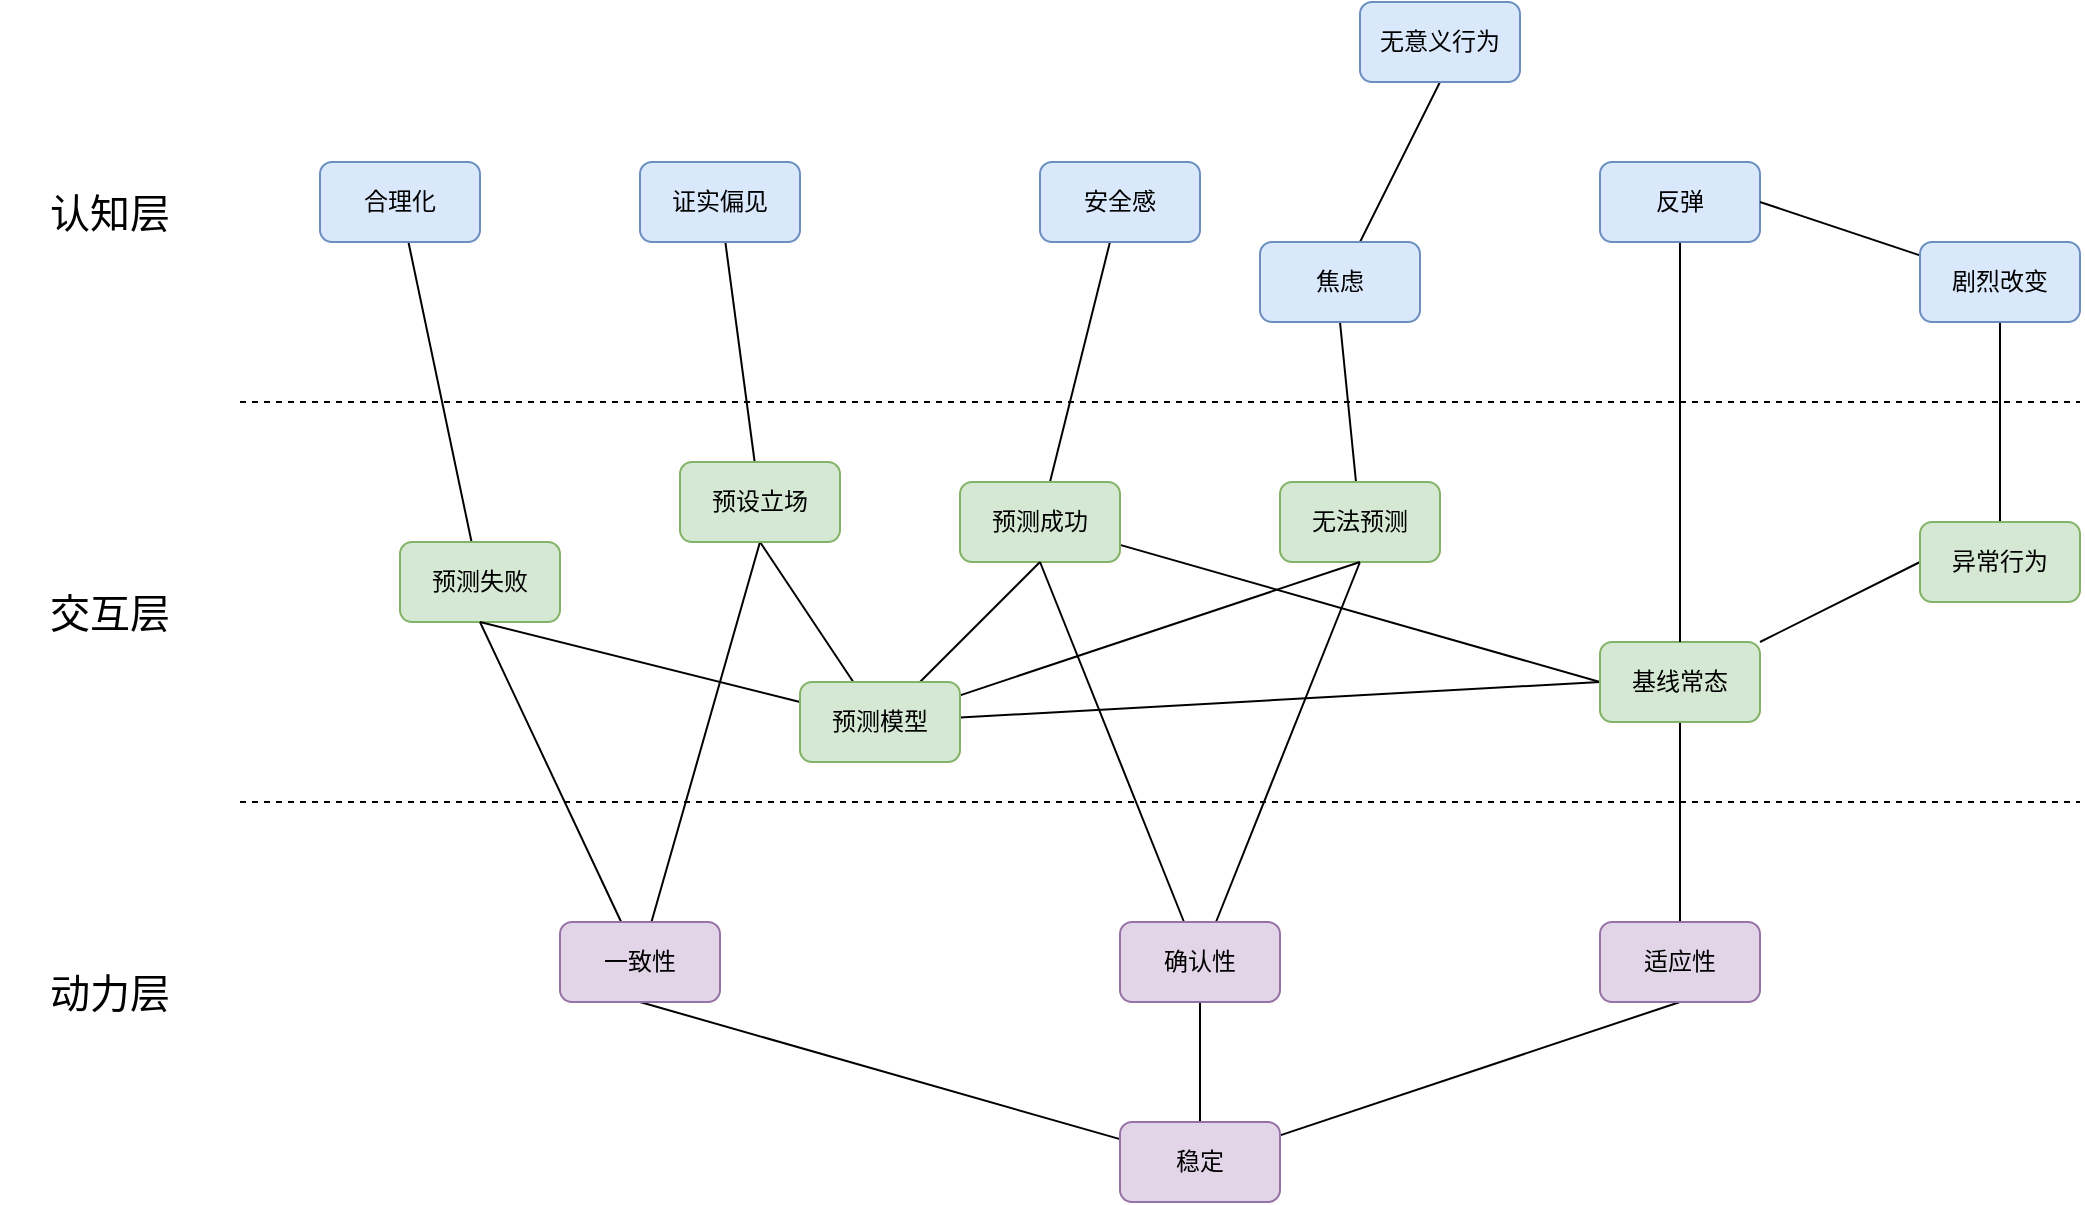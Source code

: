 <mxfile version="23.0.2" type="github">
  <diagram name="第 1 页" id="I1a-TC9XpGuG2HYQnvKg">
    <mxGraphModel dx="1434" dy="746" grid="1" gridSize="10" guides="1" tooltips="1" connect="1" arrows="1" fold="1" page="1" pageScale="1" pageWidth="827" pageHeight="1169" math="0" shadow="0">
      <root>
        <mxCell id="0" />
        <mxCell id="1" parent="0" />
        <mxCell id="13WK7-72i8bH88c6Hy8R-1" value="" style="endArrow=none;dashed=1;html=1;rounded=0;" edge="1" parent="1">
          <mxGeometry width="50" height="50" relative="1" as="geometry">
            <mxPoint x="160" y="440" as="sourcePoint" />
            <mxPoint x="1080" y="440" as="targetPoint" />
          </mxGeometry>
        </mxCell>
        <mxCell id="13WK7-72i8bH88c6Hy8R-2" value="" style="endArrow=none;dashed=1;html=1;rounded=0;" edge="1" parent="1">
          <mxGeometry width="50" height="50" relative="1" as="geometry">
            <mxPoint x="160" y="640" as="sourcePoint" />
            <mxPoint x="1080" y="640" as="targetPoint" />
          </mxGeometry>
        </mxCell>
        <mxCell id="13WK7-72i8bH88c6Hy8R-3" value="认知层" style="text;html=1;strokeColor=none;fillColor=none;align=center;verticalAlign=middle;whiteSpace=wrap;rounded=0;fontSize=20;" vertex="1" parent="1">
          <mxGeometry x="40" y="330" width="110" height="30" as="geometry" />
        </mxCell>
        <mxCell id="13WK7-72i8bH88c6Hy8R-4" value="交互层" style="text;html=1;strokeColor=none;fillColor=none;align=center;verticalAlign=middle;whiteSpace=wrap;rounded=0;fontSize=20;" vertex="1" parent="1">
          <mxGeometry x="40" y="530" width="110" height="30" as="geometry" />
        </mxCell>
        <mxCell id="13WK7-72i8bH88c6Hy8R-5" value="动力层" style="text;html=1;strokeColor=none;fillColor=none;align=center;verticalAlign=middle;whiteSpace=wrap;rounded=0;fontSize=20;" vertex="1" parent="1">
          <mxGeometry x="40" y="720" width="110" height="30" as="geometry" />
        </mxCell>
        <mxCell id="13WK7-72i8bH88c6Hy8R-50" style="edgeStyle=none;shape=connector;rounded=0;orthogonalLoop=1;jettySize=auto;html=1;labelBackgroundColor=default;strokeColor=default;align=center;verticalAlign=middle;fontFamily=Helvetica;fontSize=11;fontColor=default;endArrow=none;endFill=0;" edge="1" parent="1" source="13WK7-72i8bH88c6Hy8R-11" target="13WK7-72i8bH88c6Hy8R-19">
          <mxGeometry relative="1" as="geometry" />
        </mxCell>
        <mxCell id="13WK7-72i8bH88c6Hy8R-70" style="edgeStyle=none;shape=connector;rounded=0;orthogonalLoop=1;jettySize=auto;html=1;entryX=0;entryY=0.5;entryDx=0;entryDy=0;labelBackgroundColor=default;strokeColor=default;align=center;verticalAlign=middle;fontFamily=Helvetica;fontSize=11;fontColor=default;endArrow=none;endFill=0;" edge="1" parent="1" source="13WK7-72i8bH88c6Hy8R-11" target="13WK7-72i8bH88c6Hy8R-69">
          <mxGeometry relative="1" as="geometry" />
        </mxCell>
        <mxCell id="13WK7-72i8bH88c6Hy8R-11" value="预测成功" style="rounded=1;whiteSpace=wrap;html=1;fillColor=#d5e8d4;strokeColor=#82b366;" vertex="1" parent="1">
          <mxGeometry x="520" y="480" width="80" height="40" as="geometry" />
        </mxCell>
        <mxCell id="13WK7-72i8bH88c6Hy8R-63" style="edgeStyle=none;shape=connector;rounded=0;orthogonalLoop=1;jettySize=auto;html=1;labelBackgroundColor=default;strokeColor=default;align=center;verticalAlign=middle;fontFamily=Helvetica;fontSize=11;fontColor=default;endArrow=none;endFill=0;" edge="1" parent="1" source="13WK7-72i8bH88c6Hy8R-18" target="13WK7-72i8bH88c6Hy8R-62">
          <mxGeometry relative="1" as="geometry" />
        </mxCell>
        <mxCell id="13WK7-72i8bH88c6Hy8R-18" value="预测失败" style="rounded=1;whiteSpace=wrap;html=1;fillColor=#d5e8d4;strokeColor=#82b366;" vertex="1" parent="1">
          <mxGeometry x="240" y="510" width="80" height="40" as="geometry" />
        </mxCell>
        <mxCell id="13WK7-72i8bH88c6Hy8R-19" value="安全感" style="rounded=1;whiteSpace=wrap;html=1;fillColor=#dae8fc;strokeColor=#6c8ebf;" vertex="1" parent="1">
          <mxGeometry x="560" y="320" width="80" height="40" as="geometry" />
        </mxCell>
        <mxCell id="13WK7-72i8bH88c6Hy8R-47" style="rounded=0;orthogonalLoop=1;jettySize=auto;html=1;entryX=0.5;entryY=1;entryDx=0;entryDy=0;endArrow=none;endFill=0;" edge="1" parent="1" source="13WK7-72i8bH88c6Hy8R-37" target="13WK7-72i8bH88c6Hy8R-44">
          <mxGeometry relative="1" as="geometry" />
        </mxCell>
        <mxCell id="13WK7-72i8bH88c6Hy8R-48" style="edgeStyle=none;shape=connector;rounded=0;orthogonalLoop=1;jettySize=auto;html=1;labelBackgroundColor=default;strokeColor=default;align=center;verticalAlign=middle;fontFamily=Helvetica;fontSize=11;fontColor=default;endArrow=none;endFill=0;" edge="1" parent="1" source="13WK7-72i8bH88c6Hy8R-37" target="13WK7-72i8bH88c6Hy8R-43">
          <mxGeometry relative="1" as="geometry" />
        </mxCell>
        <mxCell id="13WK7-72i8bH88c6Hy8R-49" style="edgeStyle=none;shape=connector;rounded=0;orthogonalLoop=1;jettySize=auto;html=1;entryX=0.5;entryY=1;entryDx=0;entryDy=0;labelBackgroundColor=default;strokeColor=default;align=center;verticalAlign=middle;fontFamily=Helvetica;fontSize=11;fontColor=default;endArrow=none;endFill=0;" edge="1" parent="1" source="13WK7-72i8bH88c6Hy8R-37" target="13WK7-72i8bH88c6Hy8R-46">
          <mxGeometry relative="1" as="geometry" />
        </mxCell>
        <mxCell id="13WK7-72i8bH88c6Hy8R-37" value="稳定" style="rounded=1;whiteSpace=wrap;html=1;fillColor=#e1d5e7;strokeColor=#9673a6;" vertex="1" parent="1">
          <mxGeometry x="600" y="800" width="80" height="40" as="geometry" />
        </mxCell>
        <mxCell id="13WK7-72i8bH88c6Hy8R-52" style="edgeStyle=none;shape=connector;rounded=0;orthogonalLoop=1;jettySize=auto;html=1;entryX=0.5;entryY=1;entryDx=0;entryDy=0;labelBackgroundColor=default;strokeColor=default;align=center;verticalAlign=middle;fontFamily=Helvetica;fontSize=11;fontColor=default;endArrow=none;endFill=0;" edge="1" parent="1" source="13WK7-72i8bH88c6Hy8R-43" target="13WK7-72i8bH88c6Hy8R-11">
          <mxGeometry relative="1" as="geometry" />
        </mxCell>
        <mxCell id="13WK7-72i8bH88c6Hy8R-54" style="edgeStyle=none;shape=connector;rounded=0;orthogonalLoop=1;jettySize=auto;html=1;entryX=0.5;entryY=1;entryDx=0;entryDy=0;labelBackgroundColor=default;strokeColor=default;align=center;verticalAlign=middle;fontFamily=Helvetica;fontSize=11;fontColor=default;endArrow=none;endFill=0;" edge="1" parent="1" source="13WK7-72i8bH88c6Hy8R-43" target="13WK7-72i8bH88c6Hy8R-53">
          <mxGeometry relative="1" as="geometry" />
        </mxCell>
        <mxCell id="13WK7-72i8bH88c6Hy8R-43" value="确认性" style="rounded=1;whiteSpace=wrap;html=1;fillColor=#e1d5e7;strokeColor=#9673a6;" vertex="1" parent="1">
          <mxGeometry x="600" y="700" width="80" height="40" as="geometry" />
        </mxCell>
        <mxCell id="13WK7-72i8bH88c6Hy8R-61" style="edgeStyle=none;shape=connector;rounded=0;orthogonalLoop=1;jettySize=auto;html=1;entryX=0.5;entryY=1;entryDx=0;entryDy=0;labelBackgroundColor=default;strokeColor=default;align=center;verticalAlign=middle;fontFamily=Helvetica;fontSize=11;fontColor=default;endArrow=none;endFill=0;" edge="1" parent="1" source="13WK7-72i8bH88c6Hy8R-44" target="13WK7-72i8bH88c6Hy8R-18">
          <mxGeometry relative="1" as="geometry" />
        </mxCell>
        <mxCell id="13WK7-72i8bH88c6Hy8R-68" style="edgeStyle=none;shape=connector;rounded=0;orthogonalLoop=1;jettySize=auto;html=1;entryX=0.5;entryY=1;entryDx=0;entryDy=0;labelBackgroundColor=default;strokeColor=default;align=center;verticalAlign=middle;fontFamily=Helvetica;fontSize=11;fontColor=default;endArrow=none;endFill=0;" edge="1" parent="1" source="13WK7-72i8bH88c6Hy8R-44" target="13WK7-72i8bH88c6Hy8R-64">
          <mxGeometry relative="1" as="geometry" />
        </mxCell>
        <mxCell id="13WK7-72i8bH88c6Hy8R-44" value="一致性" style="rounded=1;whiteSpace=wrap;html=1;fillColor=#e1d5e7;strokeColor=#9673a6;" vertex="1" parent="1">
          <mxGeometry x="320" y="700" width="80" height="40" as="geometry" />
        </mxCell>
        <mxCell id="13WK7-72i8bH88c6Hy8R-72" style="edgeStyle=none;shape=connector;rounded=0;orthogonalLoop=1;jettySize=auto;html=1;entryX=0.5;entryY=1;entryDx=0;entryDy=0;labelBackgroundColor=default;strokeColor=default;align=center;verticalAlign=middle;fontFamily=Helvetica;fontSize=11;fontColor=default;endArrow=none;endFill=0;" edge="1" parent="1" source="13WK7-72i8bH88c6Hy8R-46" target="13WK7-72i8bH88c6Hy8R-69">
          <mxGeometry relative="1" as="geometry" />
        </mxCell>
        <mxCell id="13WK7-72i8bH88c6Hy8R-46" value="适应性" style="rounded=1;whiteSpace=wrap;html=1;fillColor=#e1d5e7;strokeColor=#9673a6;" vertex="1" parent="1">
          <mxGeometry x="840" y="700" width="80" height="40" as="geometry" />
        </mxCell>
        <mxCell id="13WK7-72i8bH88c6Hy8R-56" style="edgeStyle=none;shape=connector;rounded=0;orthogonalLoop=1;jettySize=auto;html=1;entryX=0.5;entryY=1;entryDx=0;entryDy=0;labelBackgroundColor=default;strokeColor=default;align=center;verticalAlign=middle;fontFamily=Helvetica;fontSize=11;fontColor=default;endArrow=none;endFill=0;" edge="1" parent="1" source="13WK7-72i8bH88c6Hy8R-53" target="13WK7-72i8bH88c6Hy8R-55">
          <mxGeometry relative="1" as="geometry" />
        </mxCell>
        <mxCell id="13WK7-72i8bH88c6Hy8R-53" value="无法预测" style="rounded=1;whiteSpace=wrap;html=1;fillColor=#d5e8d4;strokeColor=#82b366;" vertex="1" parent="1">
          <mxGeometry x="680" y="480" width="80" height="40" as="geometry" />
        </mxCell>
        <mxCell id="13WK7-72i8bH88c6Hy8R-83" style="edgeStyle=none;shape=connector;rounded=0;orthogonalLoop=1;jettySize=auto;html=1;entryX=0.5;entryY=1;entryDx=0;entryDy=0;labelBackgroundColor=default;strokeColor=default;align=center;verticalAlign=middle;fontFamily=Helvetica;fontSize=11;fontColor=default;endArrow=none;endFill=0;" edge="1" parent="1" source="13WK7-72i8bH88c6Hy8R-55" target="13WK7-72i8bH88c6Hy8R-82">
          <mxGeometry relative="1" as="geometry" />
        </mxCell>
        <mxCell id="13WK7-72i8bH88c6Hy8R-55" value="焦虑" style="rounded=1;whiteSpace=wrap;html=1;fillColor=#dae8fc;strokeColor=#6c8ebf;" vertex="1" parent="1">
          <mxGeometry x="670" y="360" width="80" height="40" as="geometry" />
        </mxCell>
        <mxCell id="13WK7-72i8bH88c6Hy8R-58" style="edgeStyle=none;shape=connector;rounded=0;orthogonalLoop=1;jettySize=auto;html=1;entryX=0.5;entryY=1;entryDx=0;entryDy=0;labelBackgroundColor=default;strokeColor=default;align=center;verticalAlign=middle;fontFamily=Helvetica;fontSize=11;fontColor=default;endArrow=none;endFill=0;" edge="1" parent="1" source="13WK7-72i8bH88c6Hy8R-57" target="13WK7-72i8bH88c6Hy8R-18">
          <mxGeometry relative="1" as="geometry" />
        </mxCell>
        <mxCell id="13WK7-72i8bH88c6Hy8R-59" style="edgeStyle=none;shape=connector;rounded=0;orthogonalLoop=1;jettySize=auto;html=1;entryX=0.5;entryY=1;entryDx=0;entryDy=0;labelBackgroundColor=default;strokeColor=default;align=center;verticalAlign=middle;fontFamily=Helvetica;fontSize=11;fontColor=default;endArrow=none;endFill=0;" edge="1" parent="1" source="13WK7-72i8bH88c6Hy8R-57" target="13WK7-72i8bH88c6Hy8R-11">
          <mxGeometry relative="1" as="geometry" />
        </mxCell>
        <mxCell id="13WK7-72i8bH88c6Hy8R-60" style="edgeStyle=none;shape=connector;rounded=0;orthogonalLoop=1;jettySize=auto;html=1;entryX=0.5;entryY=1;entryDx=0;entryDy=0;labelBackgroundColor=default;strokeColor=default;align=center;verticalAlign=middle;fontFamily=Helvetica;fontSize=11;fontColor=default;endArrow=none;endFill=0;" edge="1" parent="1" source="13WK7-72i8bH88c6Hy8R-57" target="13WK7-72i8bH88c6Hy8R-53">
          <mxGeometry relative="1" as="geometry" />
        </mxCell>
        <mxCell id="13WK7-72i8bH88c6Hy8R-65" style="edgeStyle=none;shape=connector;rounded=0;orthogonalLoop=1;jettySize=auto;html=1;entryX=0.5;entryY=1;entryDx=0;entryDy=0;labelBackgroundColor=default;strokeColor=default;align=center;verticalAlign=middle;fontFamily=Helvetica;fontSize=11;fontColor=default;endArrow=none;endFill=0;" edge="1" parent="1" source="13WK7-72i8bH88c6Hy8R-57" target="13WK7-72i8bH88c6Hy8R-64">
          <mxGeometry relative="1" as="geometry" />
        </mxCell>
        <mxCell id="13WK7-72i8bH88c6Hy8R-71" style="edgeStyle=none;shape=connector;rounded=0;orthogonalLoop=1;jettySize=auto;html=1;entryX=0;entryY=0.5;entryDx=0;entryDy=0;labelBackgroundColor=default;strokeColor=default;align=center;verticalAlign=middle;fontFamily=Helvetica;fontSize=11;fontColor=default;endArrow=none;endFill=0;" edge="1" parent="1" source="13WK7-72i8bH88c6Hy8R-57" target="13WK7-72i8bH88c6Hy8R-69">
          <mxGeometry relative="1" as="geometry" />
        </mxCell>
        <mxCell id="13WK7-72i8bH88c6Hy8R-57" value="预测模型" style="rounded=1;whiteSpace=wrap;html=1;fillColor=#d5e8d4;strokeColor=#82b366;" vertex="1" parent="1">
          <mxGeometry x="440" y="580" width="80" height="40" as="geometry" />
        </mxCell>
        <mxCell id="13WK7-72i8bH88c6Hy8R-62" value="合理化" style="rounded=1;whiteSpace=wrap;html=1;fillColor=#dae8fc;strokeColor=#6c8ebf;" vertex="1" parent="1">
          <mxGeometry x="200" y="320" width="80" height="40" as="geometry" />
        </mxCell>
        <mxCell id="13WK7-72i8bH88c6Hy8R-67" style="edgeStyle=none;shape=connector;rounded=0;orthogonalLoop=1;jettySize=auto;html=1;labelBackgroundColor=default;strokeColor=default;align=center;verticalAlign=middle;fontFamily=Helvetica;fontSize=11;fontColor=default;endArrow=none;endFill=0;" edge="1" parent="1" source="13WK7-72i8bH88c6Hy8R-64" target="13WK7-72i8bH88c6Hy8R-66">
          <mxGeometry relative="1" as="geometry" />
        </mxCell>
        <mxCell id="13WK7-72i8bH88c6Hy8R-64" value="预设立场" style="rounded=1;whiteSpace=wrap;html=1;fillColor=#d5e8d4;strokeColor=#82b366;" vertex="1" parent="1">
          <mxGeometry x="380" y="470" width="80" height="40" as="geometry" />
        </mxCell>
        <mxCell id="13WK7-72i8bH88c6Hy8R-66" value="证实偏见" style="rounded=1;whiteSpace=wrap;html=1;fillColor=#dae8fc;strokeColor=#6c8ebf;" vertex="1" parent="1">
          <mxGeometry x="360" y="320" width="80" height="40" as="geometry" />
        </mxCell>
        <mxCell id="13WK7-72i8bH88c6Hy8R-76" style="edgeStyle=none;shape=connector;rounded=0;orthogonalLoop=1;jettySize=auto;html=1;entryX=0.5;entryY=1;entryDx=0;entryDy=0;labelBackgroundColor=default;strokeColor=default;align=center;verticalAlign=middle;fontFamily=Helvetica;fontSize=11;fontColor=default;endArrow=none;endFill=0;" edge="1" parent="1" source="13WK7-72i8bH88c6Hy8R-69">
          <mxGeometry relative="1" as="geometry">
            <mxPoint x="1000" y="520" as="targetPoint" />
          </mxGeometry>
        </mxCell>
        <mxCell id="13WK7-72i8bH88c6Hy8R-69" value="基线常态" style="rounded=1;whiteSpace=wrap;html=1;fillColor=#d5e8d4;strokeColor=#82b366;" vertex="1" parent="1">
          <mxGeometry x="840" y="560" width="80" height="40" as="geometry" />
        </mxCell>
        <mxCell id="13WK7-72i8bH88c6Hy8R-75" style="edgeStyle=none;shape=connector;rounded=0;orthogonalLoop=1;jettySize=auto;html=1;entryX=0.5;entryY=0;entryDx=0;entryDy=0;labelBackgroundColor=default;strokeColor=default;align=center;verticalAlign=middle;fontFamily=Helvetica;fontSize=11;fontColor=default;endArrow=none;endFill=0;" edge="1" parent="1" source="13WK7-72i8bH88c6Hy8R-74" target="13WK7-72i8bH88c6Hy8R-69">
          <mxGeometry relative="1" as="geometry" />
        </mxCell>
        <mxCell id="13WK7-72i8bH88c6Hy8R-74" value="反弹" style="rounded=1;whiteSpace=wrap;html=1;fillColor=#dae8fc;strokeColor=#6c8ebf;" vertex="1" parent="1">
          <mxGeometry x="840" y="320" width="80" height="40" as="geometry" />
        </mxCell>
        <mxCell id="13WK7-72i8bH88c6Hy8R-80" value="" style="edgeStyle=none;shape=connector;rounded=0;orthogonalLoop=1;jettySize=auto;html=1;labelBackgroundColor=default;strokeColor=default;align=center;verticalAlign=middle;fontFamily=Helvetica;fontSize=11;fontColor=default;endArrow=none;endFill=0;" edge="1" parent="1" source="13WK7-72i8bH88c6Hy8R-78" target="13WK7-72i8bH88c6Hy8R-79">
          <mxGeometry relative="1" as="geometry" />
        </mxCell>
        <mxCell id="13WK7-72i8bH88c6Hy8R-81" style="edgeStyle=none;shape=connector;rounded=0;orthogonalLoop=1;jettySize=auto;html=1;entryX=1;entryY=0.5;entryDx=0;entryDy=0;labelBackgroundColor=default;strokeColor=default;align=center;verticalAlign=middle;fontFamily=Helvetica;fontSize=11;fontColor=default;endArrow=none;endFill=0;" edge="1" parent="1" source="13WK7-72i8bH88c6Hy8R-78" target="13WK7-72i8bH88c6Hy8R-74">
          <mxGeometry relative="1" as="geometry" />
        </mxCell>
        <mxCell id="13WK7-72i8bH88c6Hy8R-78" value="剧烈改变" style="rounded=1;whiteSpace=wrap;html=1;fillColor=#dae8fc;strokeColor=#6c8ebf;" vertex="1" parent="1">
          <mxGeometry x="1000" y="360" width="80" height="40" as="geometry" />
        </mxCell>
        <mxCell id="13WK7-72i8bH88c6Hy8R-79" value="异常行为" style="rounded=1;whiteSpace=wrap;html=1;fillColor=#d5e8d4;strokeColor=#82b366;" vertex="1" parent="1">
          <mxGeometry x="1000" y="500" width="80" height="40" as="geometry" />
        </mxCell>
        <mxCell id="13WK7-72i8bH88c6Hy8R-82" value="无意义行为" style="rounded=1;whiteSpace=wrap;html=1;fillColor=#dae8fc;strokeColor=#6c8ebf;" vertex="1" parent="1">
          <mxGeometry x="720" y="240" width="80" height="40" as="geometry" />
        </mxCell>
      </root>
    </mxGraphModel>
  </diagram>
</mxfile>
